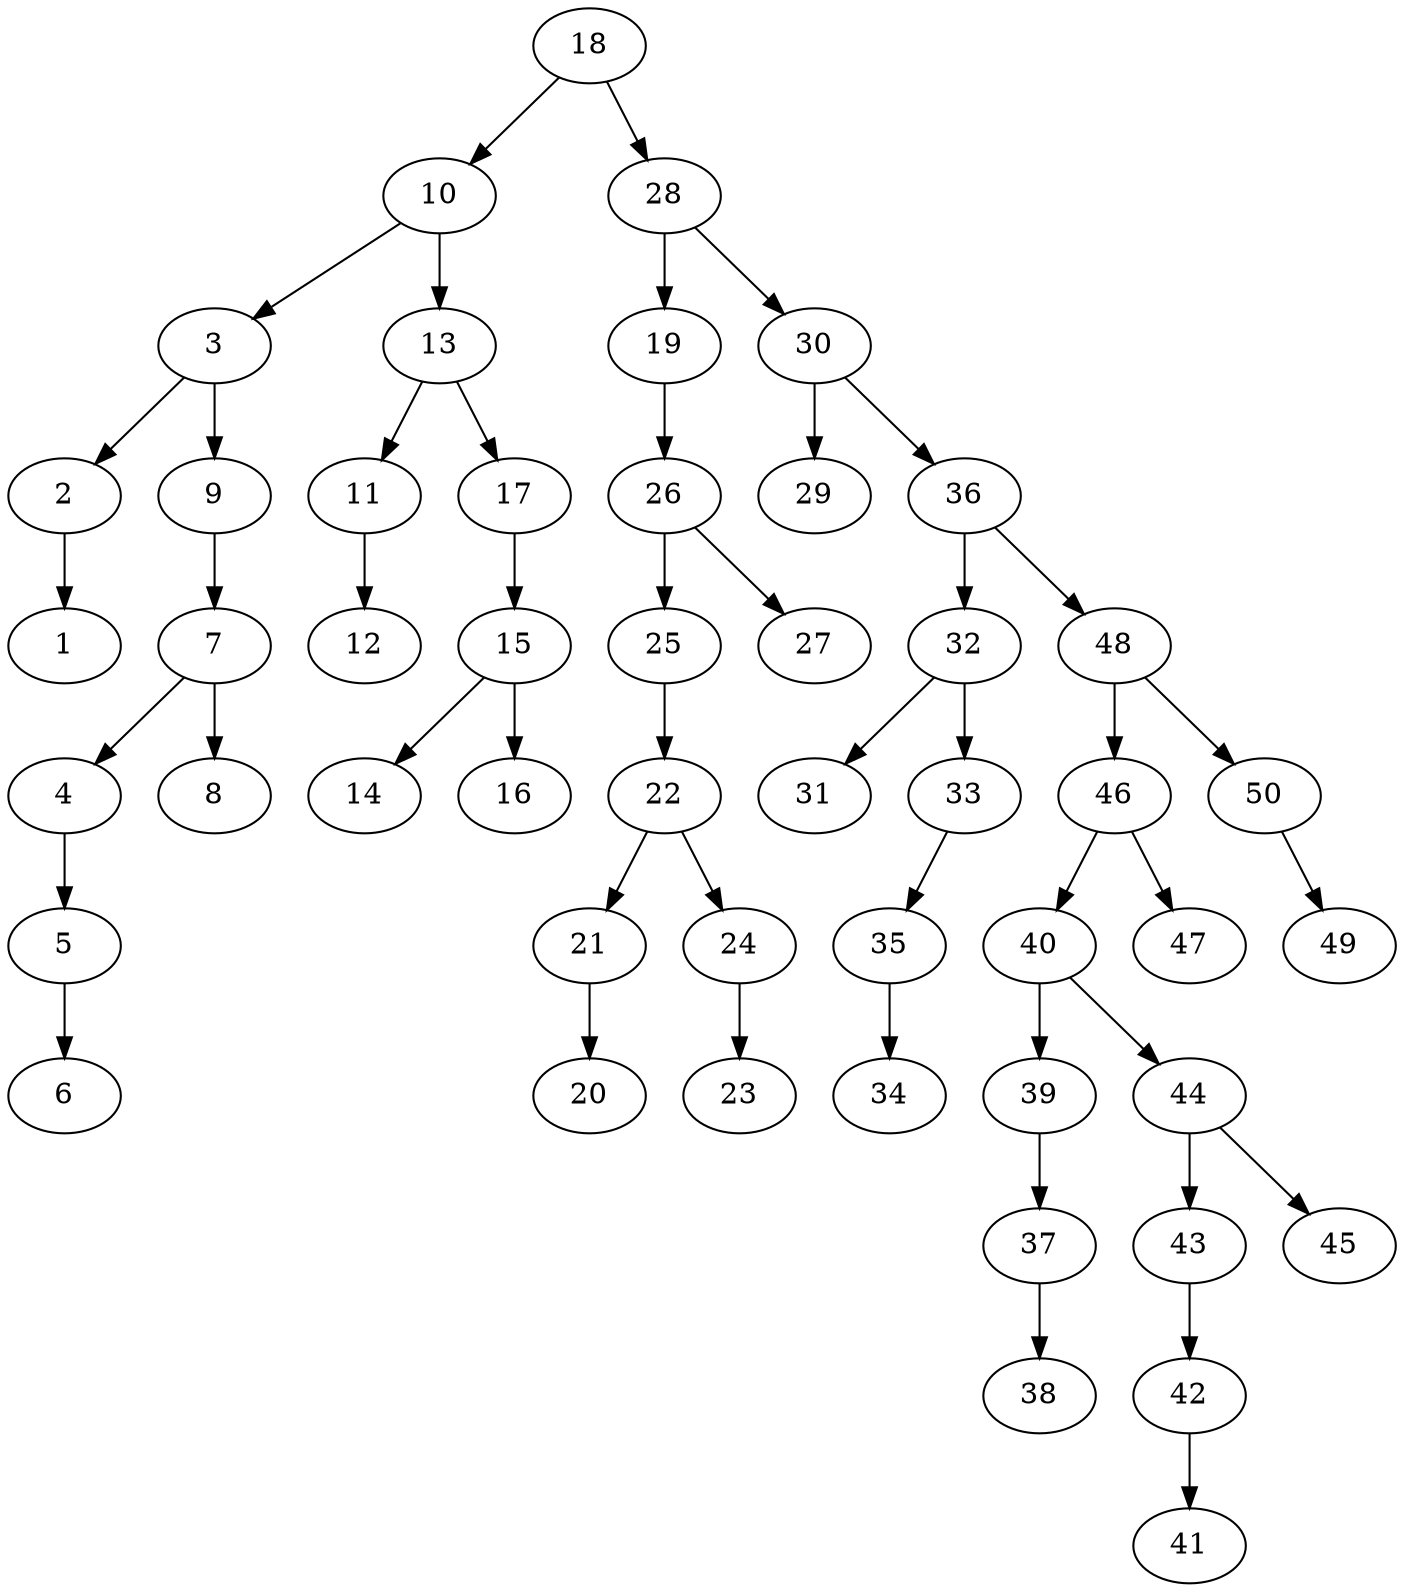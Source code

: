 digraph G {
10;
18 -> 10;
28;
18 -> 28;
3;
10 -> 3;
13;
10 -> 13;
19;
28 -> 19;
30;
28 -> 30;
2;
3 -> 2;
9;
3 -> 9;
11;
13 -> 11;
17;
13 -> 17;
26;
19 -> 26;
29;
30 -> 29;
36;
30 -> 36;
1;
2 -> 1;
7;
9 -> 7;
12;
11 -> 12;
15;
17 -> 15;
25;
26 -> 25;
27;
26 -> 27;
32;
36 -> 32;
48;
36 -> 48;
4;
7 -> 4;
8;
7 -> 8;
14;
15 -> 14;
16;
15 -> 16;
22;
25 -> 22;
31;
32 -> 31;
33;
32 -> 33;
46;
48 -> 46;
50;
48 -> 50;
5;
4 -> 5;
21;
22 -> 21;
24;
22 -> 24;
35;
33 -> 35;
40;
46 -> 40;
47;
46 -> 47;
49;
50 -> 49;
6;
5 -> 6;
20;
21 -> 20;
23;
24 -> 23;
34;
35 -> 34;
39;
40 -> 39;
44;
40 -> 44;
37;
39 -> 37;
43;
44 -> 43;
45;
44 -> 45;
38;
37 -> 38;
42;
43 -> 42;
41;
42 -> 41;
}